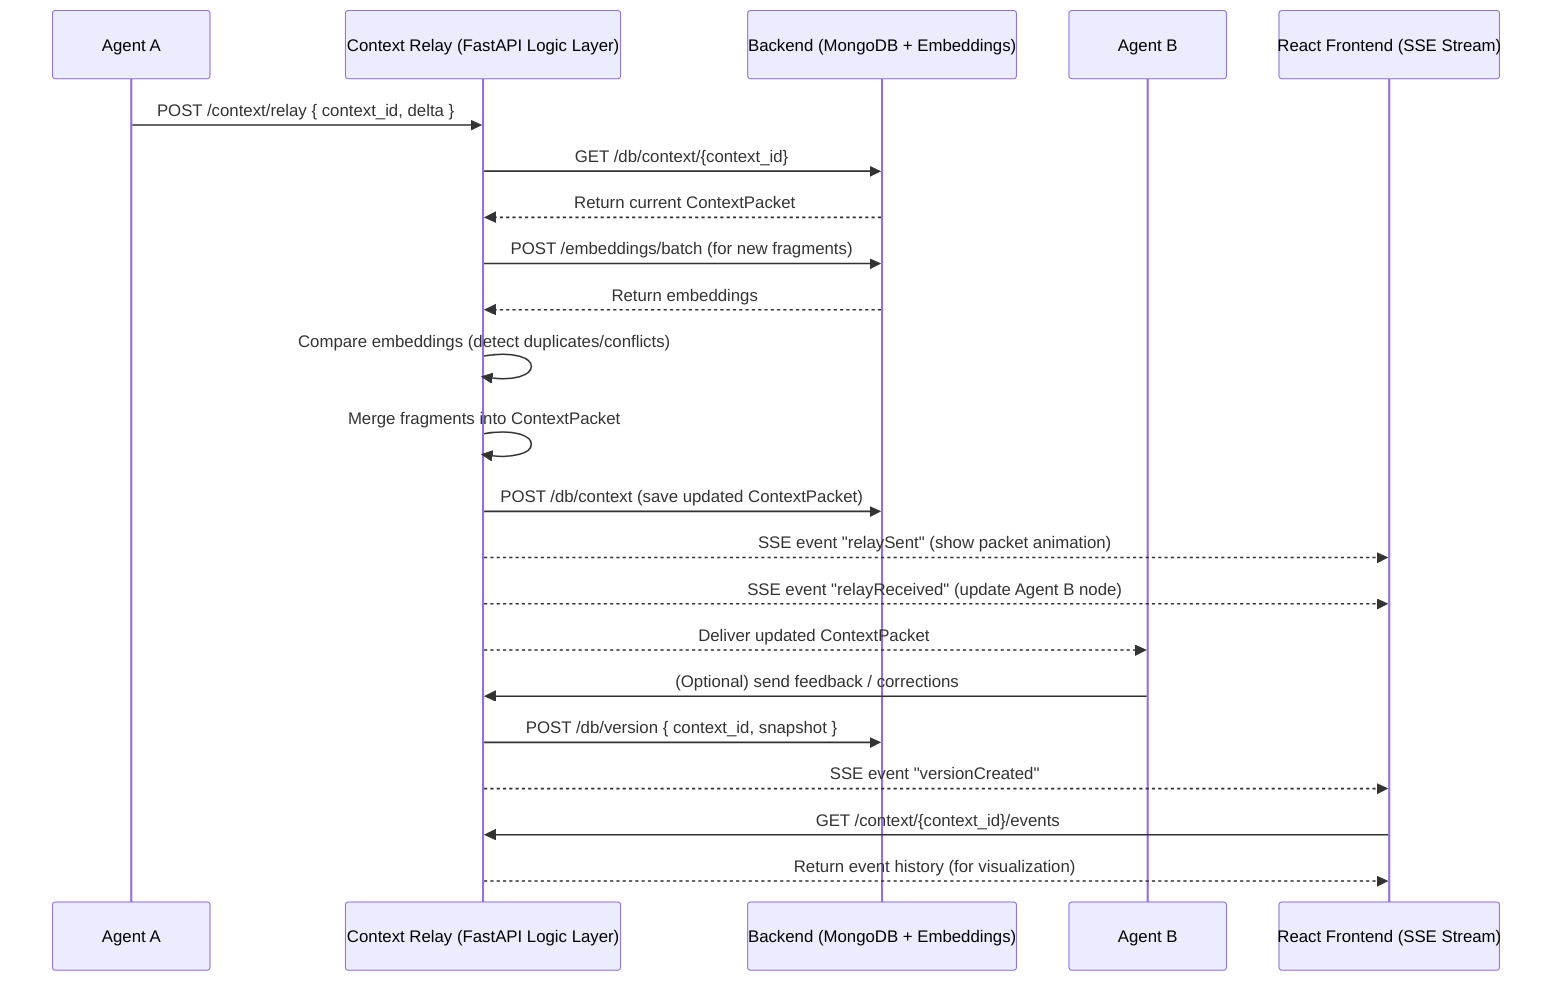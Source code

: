 sequenceDiagram
    participant A as Agent A
    participant Relay as Context Relay (FastAPI Logic Layer)
    participant DB as Backend (MongoDB + Embeddings)
    participant B as Agent B
    participant UI as React Frontend (SSE Stream)

    %% Step 1: Agent A sends new context
    A->>Relay: POST /context/relay { context_id, delta }
    Relay->>DB: GET /db/context/{context_id}
    DB-->>Relay: Return current ContextPacket

    %% Step 2: Relay processes the new fragments
    Relay->>DB: POST /embeddings/batch (for new fragments)
    DB-->>Relay: Return embeddings

    %% Step 3: Conflict detection & merge
    Relay->>Relay: Compare embeddings (detect duplicates/conflicts)
    Relay->>Relay: Merge fragments into ContextPacket
    Relay->>DB: POST /db/context (save updated ContextPacket)

    %% Step 4: Event broadcast
    Relay-->>UI: SSE event "relaySent" (show packet animation)
    Relay-->>UI: SSE event "relayReceived" (update Agent B node)

    %% Step 5: Agent B receives updated context
    Relay-->>B: Deliver updated ContextPacket
    B->>Relay: (Optional) send feedback / corrections

    %% Step 6: Versioning & history
    Relay->>DB: POST /db/version { context_id, snapshot }
    Relay-->>UI: SSE event "versionCreated"

    %% Step 7: UI replay or inspection
    UI->>Relay: GET /context/{context_id}/events
    Relay-->>UI: Return event history (for visualization)
